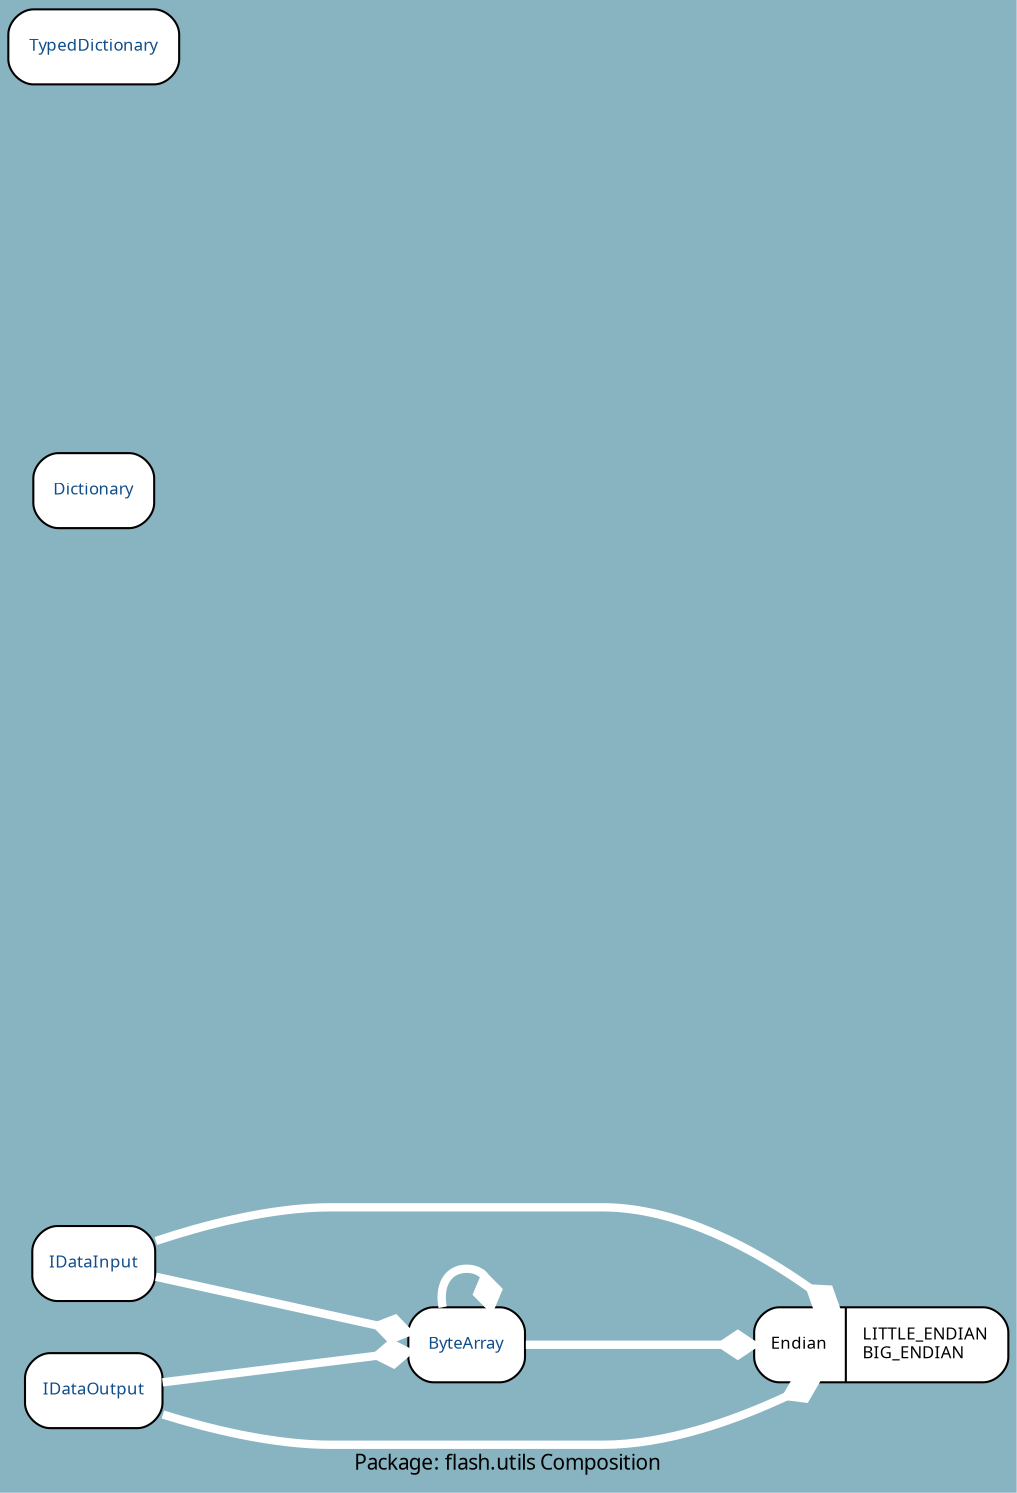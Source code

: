 digraph uml {
	graph [label="Package: flash.utils Composition", ratio=compress, rankdir=LR, size="24,12", fontname=Sans, fontsize=10, bgcolor="#88B3C1", fontcolor=black];
	node [label="\N", fontname=Sans, fontsize=8, shape=record, color=black, fontcolor=black];
	edge [fontname=Sans, fontsize=8, minlen=3, color=black, fontcolor=black];
	graph [lp="244,10",
		bb="0,0,488,711"];
	"flash.utils.Endian" [label="{Endian|LITTLE_ENDIAN\lBIG_ENDIAN\l}", style="rounded,filled", fillcolor=white, pos="426,69", rects="365,51,410,87 410,51,488,87", width="1.69", height="0.50"];
	"flash.utils.Dictionary" [label="{Dictionary}", fontcolor="#104E8B", style="rounded,filled", fillcolor=white, URL="../types/flash/utils/Dictionary.html", tooltip=Dictionary, portPos=Dictionary, pos="41,480", rects="12,462,70,498", width="0.81", height="0.50"];
	"flash.utils.TypedDictionary" [label="{TypedDictionary}", fontcolor="#104E8B", style="rounded,filled", fillcolor=white, URL="../types/flash/utils/TypedDictionary.html", tooltip=TypedDictionary, portPos=TypedDictionary, pos="41,693", rects="0,675,82,711", width="1.14", height="0.50"];
	"flash.utils.IDataInput" [label="{IDataInput}", fontcolor="#104E8B", style="rounded,filled", fillcolor=white, URL="../types/flash/utils/IDataInput.html", tooltip=IDataInput, portPos=IDataInput, pos="41,108", rects="12,90,71,126", width="0.81", height="0.50"];
	"flash.utils.ByteArray" [label="{ByteArray}", fontcolor="#104E8B", style="rounded,filled", fillcolor=white, URL="../types/flash/utils/ByteArray.html", tooltip=ByteArray, portPos=ByteArray, pos="223,69", rects="195,51,252,87", width="0.78", height="0.50"];
	"flash.utils.IDataOutput" [label="{IDataOutput}", fontcolor="#104E8B", style="rounded,filled", fillcolor=white, URL="../types/flash/utils/IDataOutput.html", tooltip=IDataOutput, portPos=IDataOutput, pos="41,47", rects="8,29,74,65", width="0.92", height="0.50"];
	"flash.utils.IDataInput" -> "flash.utils.Endian" [color=white, style="setlinewidth(4)", arrowhead=diamond, arrowsize="1.25", pos="e,404,87 71,119 95,126 128,135 157,135 157,135 157,135 289,135 327,135 366,115 392,96"];
	"flash.utils.IDataInput" -> "flash.utils.ByteArray" [color=white, style="setlinewidth(4)", arrowhead=diamond, arrowsize="1.25", pos="e,195,75 71,102 101,95 146,85 180,78"];
	"flash.utils.IDataOutput" -> "flash.utils.Endian" [color=white, style="setlinewidth(4)", arrowhead=diamond, arrowsize="1.25", pos="e,393,51 74,36 97,29 129,21 157,21 157,21 157,21 289,21 321,22 354,33 379,45"];
	"flash.utils.IDataOutput" -> "flash.utils.ByteArray" [color=white, style="setlinewidth(4)", arrowhead=diamond, arrowsize="1.25", pos="e,195,66 74,51 104,54 147,59 180,64"];
	"flash.utils.ByteArray" -> "flash.utils.Endian" [color=white, style="setlinewidth(4)", arrowhead=diamond, arrowsize="1.25", pos="e,365,69 252,69 277,69 315,69 350,69"];
	"flash.utils.ByteArray" -> "flash.utils.ByteArray" [color=white, style="setlinewidth(4)", arrowhead=diamond, arrowsize="1.25", pos="e,235,87 211,87 210,97 213,105 223,105 227,105 229,104 231,102"];
}
